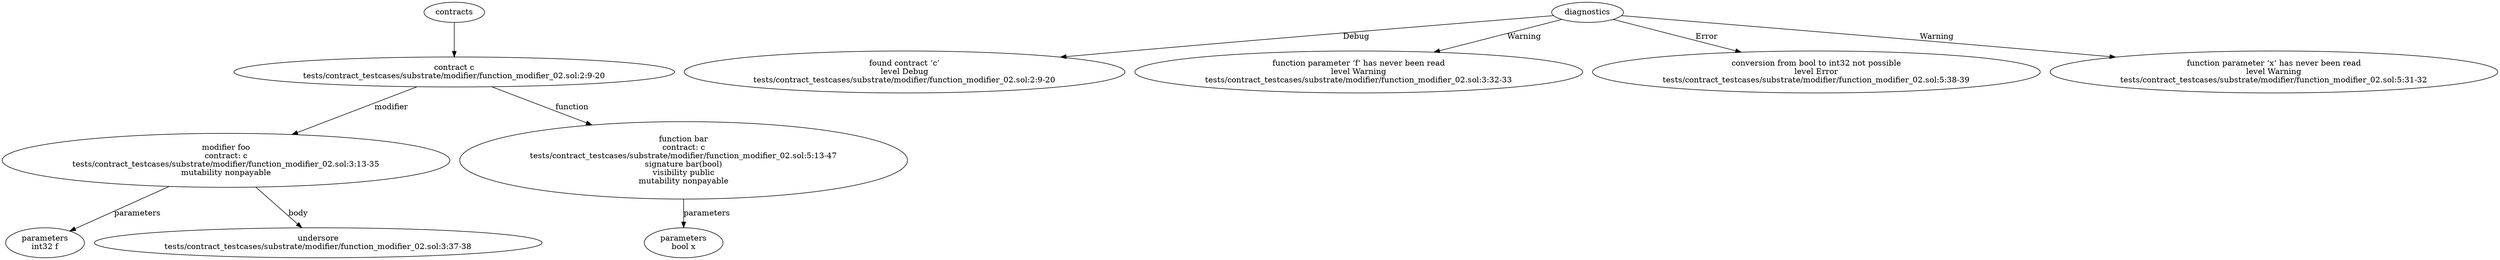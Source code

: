 strict digraph "tests/contract_testcases/substrate/modifier/function_modifier_02.sol" {
	contract [label="contract c\ntests/contract_testcases/substrate/modifier/function_modifier_02.sol:2:9-20"]
	foo [label="modifier foo\ncontract: c\ntests/contract_testcases/substrate/modifier/function_modifier_02.sol:3:13-35\nmutability nonpayable"]
	parameters [label="parameters\nint32 f"]
	underscore [label="undersore\ntests/contract_testcases/substrate/modifier/function_modifier_02.sol:3:37-38"]
	bar [label="function bar\ncontract: c\ntests/contract_testcases/substrate/modifier/function_modifier_02.sol:5:13-47\nsignature bar(bool)\nvisibility public\nmutability nonpayable"]
	parameters_6 [label="parameters\nbool x"]
	diagnostic [label="found contract ‘c’\nlevel Debug\ntests/contract_testcases/substrate/modifier/function_modifier_02.sol:2:9-20"]
	diagnostic_9 [label="function parameter ‘f‘ has never been read\nlevel Warning\ntests/contract_testcases/substrate/modifier/function_modifier_02.sol:3:32-33"]
	diagnostic_10 [label="conversion from bool to int32 not possible\nlevel Error\ntests/contract_testcases/substrate/modifier/function_modifier_02.sol:5:38-39"]
	diagnostic_11 [label="function parameter ‘x‘ has never been read\nlevel Warning\ntests/contract_testcases/substrate/modifier/function_modifier_02.sol:5:31-32"]
	contracts -> contract
	contract -> foo [label="modifier"]
	foo -> parameters [label="parameters"]
	foo -> underscore [label="body"]
	contract -> bar [label="function"]
	bar -> parameters_6 [label="parameters"]
	diagnostics -> diagnostic [label="Debug"]
	diagnostics -> diagnostic_9 [label="Warning"]
	diagnostics -> diagnostic_10 [label="Error"]
	diagnostics -> diagnostic_11 [label="Warning"]
}

